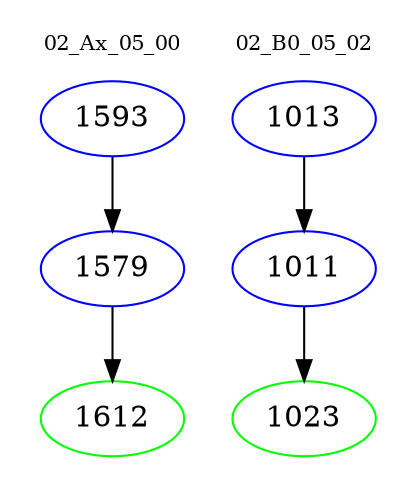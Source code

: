 digraph{
subgraph cluster_0 {
color = white
label = "02_Ax_05_00";
fontsize=10;
T0_1593 [label="1593", color="blue"]
T0_1593 -> T0_1579 [color="black"]
T0_1579 [label="1579", color="blue"]
T0_1579 -> T0_1612 [color="black"]
T0_1612 [label="1612", color="green"]
}
subgraph cluster_1 {
color = white
label = "02_B0_05_02";
fontsize=10;
T1_1013 [label="1013", color="blue"]
T1_1013 -> T1_1011 [color="black"]
T1_1011 [label="1011", color="blue"]
T1_1011 -> T1_1023 [color="black"]
T1_1023 [label="1023", color="green"]
}
}
